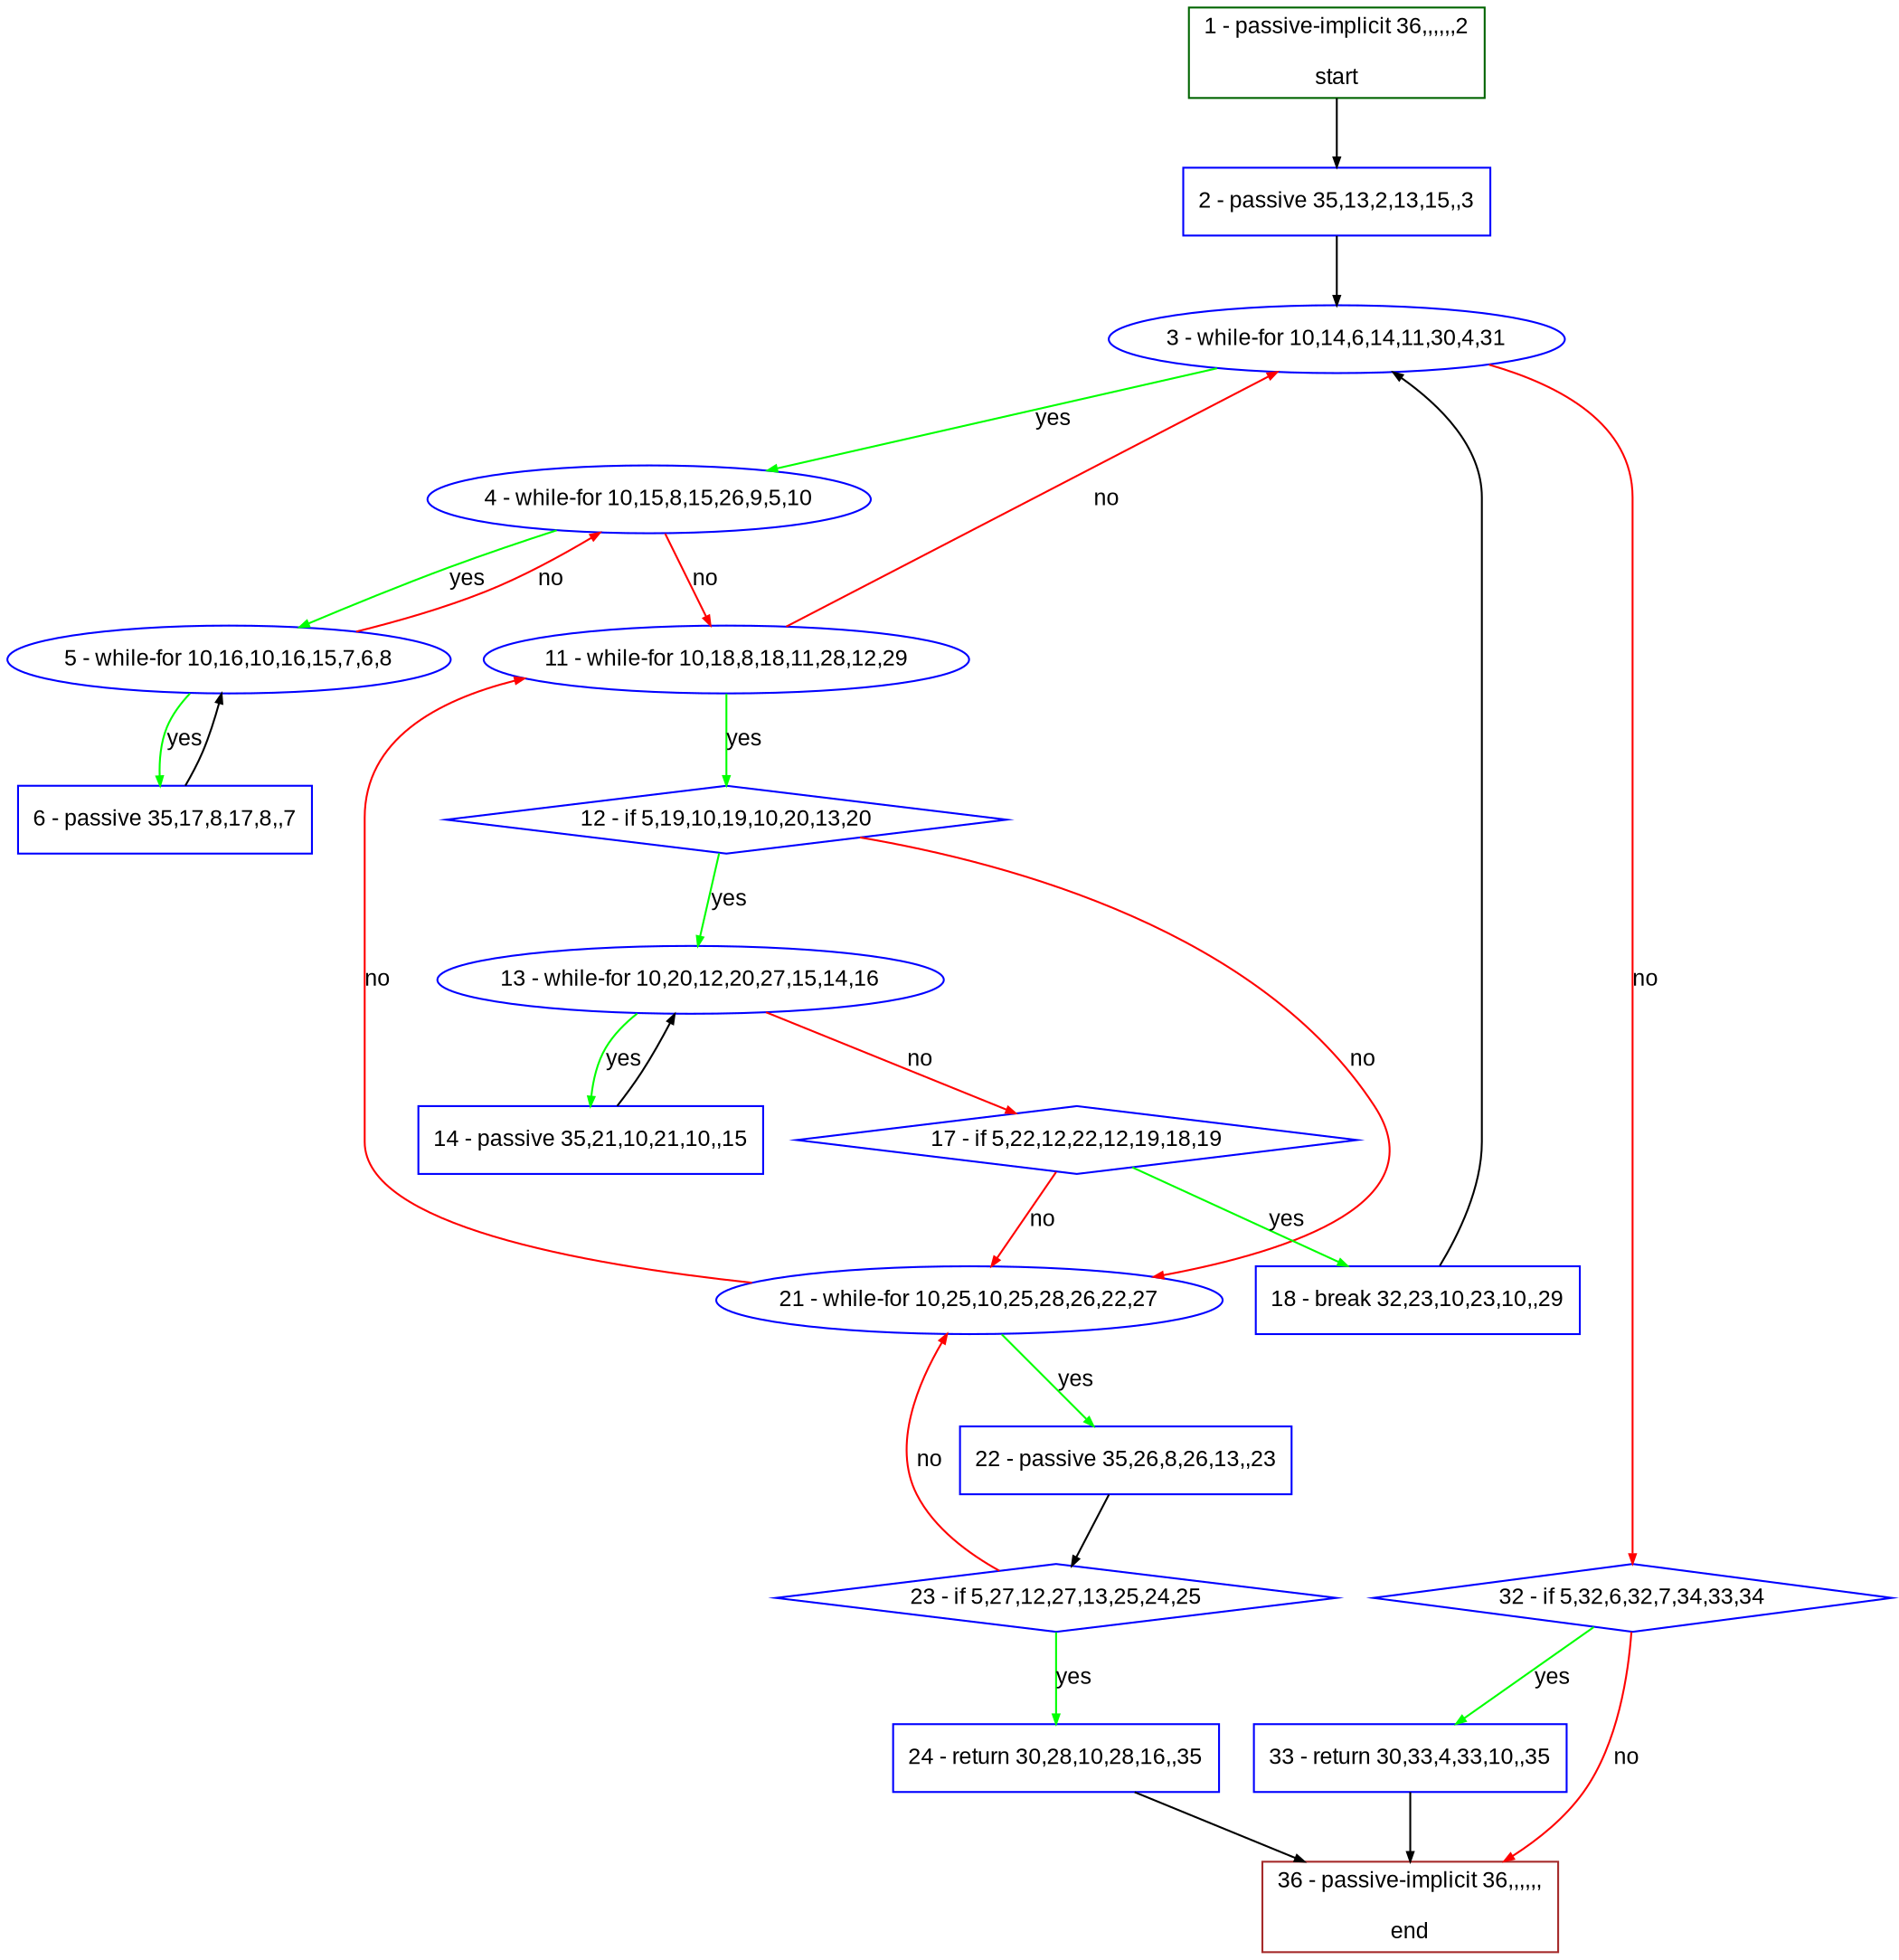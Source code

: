 digraph "" {
  graph [bgcolor="white", fillcolor="#FFFFCC", pack="true", packmode="clust", fontname="Arial", label="", fontsize="12", compound="true", style="rounded,filled"];
  node [node_initialized="no", fillcolor="white", fontname="Arial", label="", color="grey", fontsize="12", fixedsize="false", compound="true", shape="rectangle", style="filled"];
  edge [arrowtail="none", lhead="", fontcolor="black", fontname="Arial", label="", color="black", fontsize="12", arrowhead="normal", arrowsize="0.5", compound="true", ltail="", dir="forward"];
  __N1 [fillcolor="#ffffff", label="2 - passive 35,13,2,13,15,,3", color="#0000ff", shape="box", style="filled"];
  __N2 [fillcolor="#ffffff", label="1 - passive-implicit 36,,,,,,2\n\nstart", color="#006400", shape="box", style="filled"];
  __N3 [fillcolor="#ffffff", label="3 - while-for 10,14,6,14,11,30,4,31", color="#0000ff", shape="oval", style="filled"];
  __N4 [fillcolor="#ffffff", label="4 - while-for 10,15,8,15,26,9,5,10", color="#0000ff", shape="oval", style="filled"];
  __N5 [fillcolor="#ffffff", label="32 - if 5,32,6,32,7,34,33,34", color="#0000ff", shape="diamond", style="filled"];
  __N6 [fillcolor="#ffffff", label="5 - while-for 10,16,10,16,15,7,6,8", color="#0000ff", shape="oval", style="filled"];
  __N7 [fillcolor="#ffffff", label="11 - while-for 10,18,8,18,11,28,12,29", color="#0000ff", shape="oval", style="filled"];
  __N8 [fillcolor="#ffffff", label="6 - passive 35,17,8,17,8,,7", color="#0000ff", shape="box", style="filled"];
  __N9 [fillcolor="#ffffff", label="12 - if 5,19,10,19,10,20,13,20", color="#0000ff", shape="diamond", style="filled"];
  __N10 [fillcolor="#ffffff", label="13 - while-for 10,20,12,20,27,15,14,16", color="#0000ff", shape="oval", style="filled"];
  __N11 [fillcolor="#ffffff", label="21 - while-for 10,25,10,25,28,26,22,27", color="#0000ff", shape="oval", style="filled"];
  __N12 [fillcolor="#ffffff", label="14 - passive 35,21,10,21,10,,15", color="#0000ff", shape="box", style="filled"];
  __N13 [fillcolor="#ffffff", label="17 - if 5,22,12,22,12,19,18,19", color="#0000ff", shape="diamond", style="filled"];
  __N14 [fillcolor="#ffffff", label="18 - break 32,23,10,23,10,,29", color="#0000ff", shape="box", style="filled"];
  __N15 [fillcolor="#ffffff", label="22 - passive 35,26,8,26,13,,23", color="#0000ff", shape="box", style="filled"];
  __N16 [fillcolor="#ffffff", label="23 - if 5,27,12,27,13,25,24,25", color="#0000ff", shape="diamond", style="filled"];
  __N17 [fillcolor="#ffffff", label="24 - return 30,28,10,28,16,,35", color="#0000ff", shape="box", style="filled"];
  __N18 [fillcolor="#ffffff", label="36 - passive-implicit 36,,,,,,\n\nend", color="#a52a2a", shape="box", style="filled"];
  __N19 [fillcolor="#ffffff", label="33 - return 30,33,4,33,10,,35", color="#0000ff", shape="box", style="filled"];
  __N2 -> __N1 [arrowtail="none", color="#000000", label="", arrowhead="normal", dir="forward"];
  __N1 -> __N3 [arrowtail="none", color="#000000", label="", arrowhead="normal", dir="forward"];
  __N3 -> __N4 [arrowtail="none", color="#00ff00", label="yes", arrowhead="normal", dir="forward"];
  __N3 -> __N5 [arrowtail="none", color="#ff0000", label="no", arrowhead="normal", dir="forward"];
  __N4 -> __N6 [arrowtail="none", color="#00ff00", label="yes", arrowhead="normal", dir="forward"];
  __N6 -> __N4 [arrowtail="none", color="#ff0000", label="no", arrowhead="normal", dir="forward"];
  __N4 -> __N7 [arrowtail="none", color="#ff0000", label="no", arrowhead="normal", dir="forward"];
  __N6 -> __N8 [arrowtail="none", color="#00ff00", label="yes", arrowhead="normal", dir="forward"];
  __N8 -> __N6 [arrowtail="none", color="#000000", label="", arrowhead="normal", dir="forward"];
  __N7 -> __N3 [arrowtail="none", color="#ff0000", label="no", arrowhead="normal", dir="forward"];
  __N7 -> __N9 [arrowtail="none", color="#00ff00", label="yes", arrowhead="normal", dir="forward"];
  __N9 -> __N10 [arrowtail="none", color="#00ff00", label="yes", arrowhead="normal", dir="forward"];
  __N9 -> __N11 [arrowtail="none", color="#ff0000", label="no", arrowhead="normal", dir="forward"];
  __N10 -> __N12 [arrowtail="none", color="#00ff00", label="yes", arrowhead="normal", dir="forward"];
  __N12 -> __N10 [arrowtail="none", color="#000000", label="", arrowhead="normal", dir="forward"];
  __N10 -> __N13 [arrowtail="none", color="#ff0000", label="no", arrowhead="normal", dir="forward"];
  __N13 -> __N14 [arrowtail="none", color="#00ff00", label="yes", arrowhead="normal", dir="forward"];
  __N13 -> __N11 [arrowtail="none", color="#ff0000", label="no", arrowhead="normal", dir="forward"];
  __N14 -> __N3 [arrowtail="none", color="#000000", label="", arrowhead="normal", dir="forward"];
  __N11 -> __N7 [arrowtail="none", color="#ff0000", label="no", arrowhead="normal", dir="forward"];
  __N11 -> __N15 [arrowtail="none", color="#00ff00", label="yes", arrowhead="normal", dir="forward"];
  __N15 -> __N16 [arrowtail="none", color="#000000", label="", arrowhead="normal", dir="forward"];
  __N16 -> __N11 [arrowtail="none", color="#ff0000", label="no", arrowhead="normal", dir="forward"];
  __N16 -> __N17 [arrowtail="none", color="#00ff00", label="yes", arrowhead="normal", dir="forward"];
  __N17 -> __N18 [arrowtail="none", color="#000000", label="", arrowhead="normal", dir="forward"];
  __N5 -> __N19 [arrowtail="none", color="#00ff00", label="yes", arrowhead="normal", dir="forward"];
  __N5 -> __N18 [arrowtail="none", color="#ff0000", label="no", arrowhead="normal", dir="forward"];
  __N19 -> __N18 [arrowtail="none", color="#000000", label="", arrowhead="normal", dir="forward"];
}

